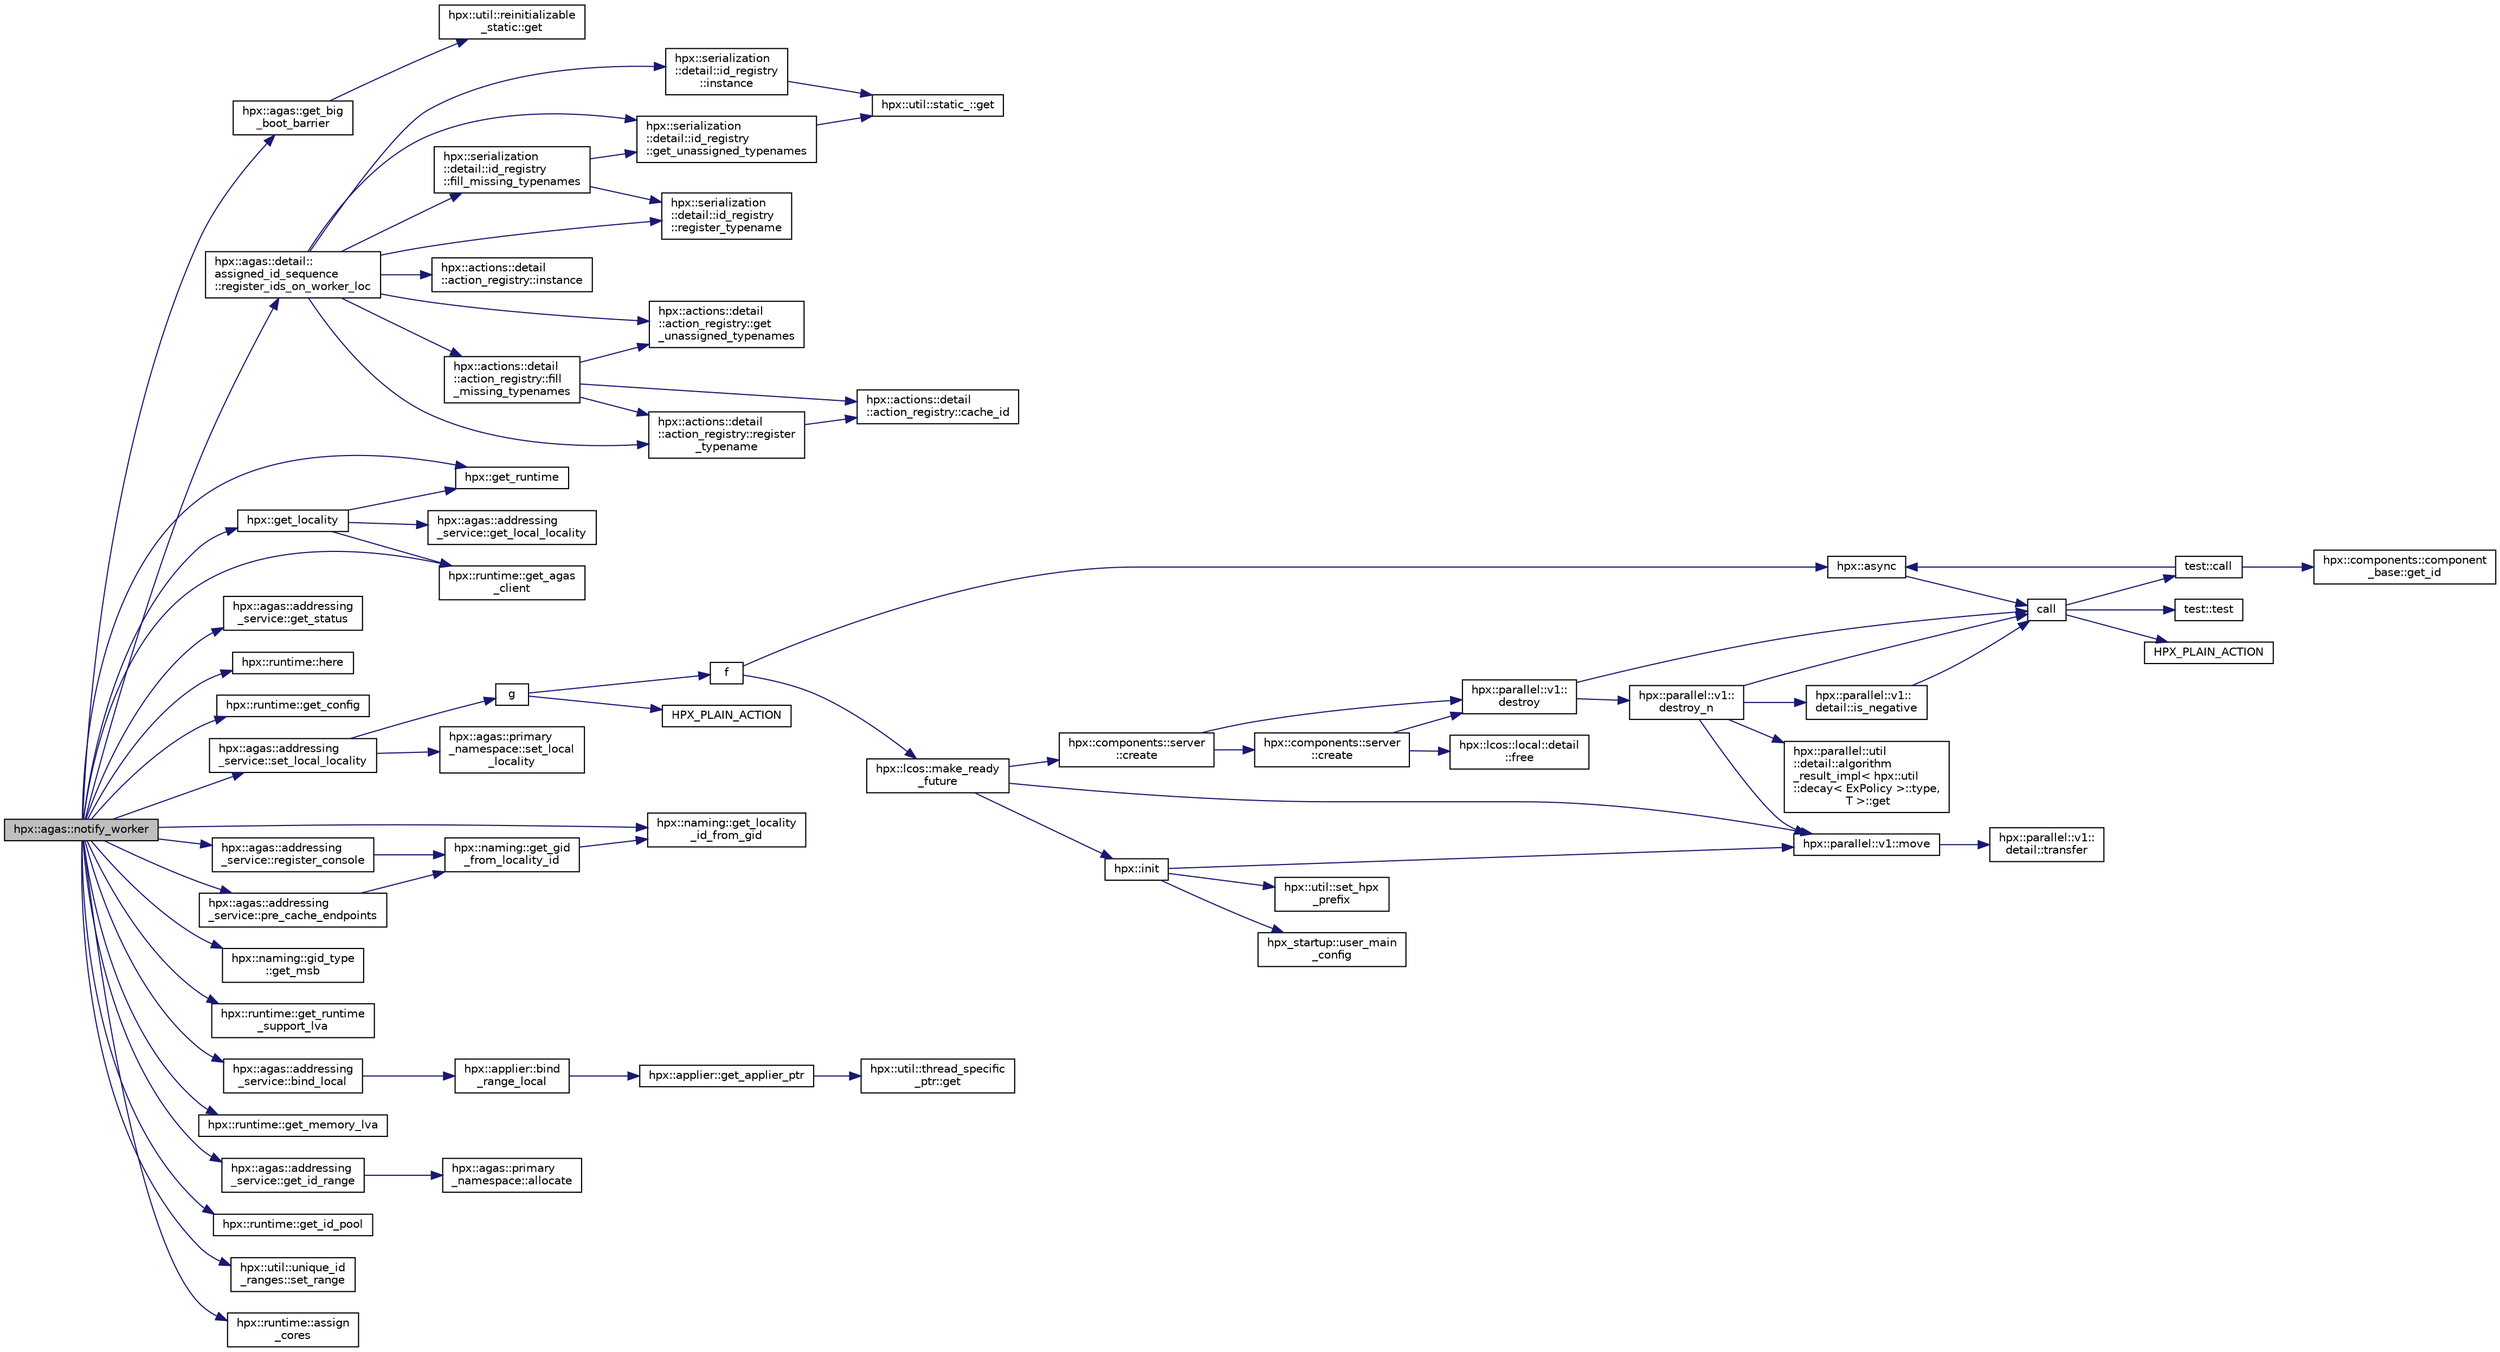 digraph "hpx::agas::notify_worker"
{
  edge [fontname="Helvetica",fontsize="10",labelfontname="Helvetica",labelfontsize="10"];
  node [fontname="Helvetica",fontsize="10",shape=record];
  rankdir="LR";
  Node3674 [label="hpx::agas::notify_worker",height=0.2,width=0.4,color="black", fillcolor="grey75", style="filled", fontcolor="black"];
  Node3674 -> Node3675 [color="midnightblue",fontsize="10",style="solid",fontname="Helvetica"];
  Node3675 [label="hpx::agas::get_big\l_boot_barrier",height=0.2,width=0.4,color="black", fillcolor="white", style="filled",URL="$dc/d54/namespacehpx_1_1agas.html#ac7518e00a56cc49c3b166be18f4b9189"];
  Node3675 -> Node3676 [color="midnightblue",fontsize="10",style="solid",fontname="Helvetica"];
  Node3676 [label="hpx::util::reinitializable\l_static::get",height=0.2,width=0.4,color="black", fillcolor="white", style="filled",URL="$d2/db7/structhpx_1_1util_1_1reinitializable__static.html#a2c616d22a193ed9d3b0b58d4203b3809"];
  Node3674 -> Node3677 [color="midnightblue",fontsize="10",style="solid",fontname="Helvetica"];
  Node3677 [label="hpx::agas::detail::\lassigned_id_sequence\l::register_ids_on_worker_loc",height=0.2,width=0.4,color="black", fillcolor="white", style="filled",URL="$dd/d18/structhpx_1_1agas_1_1detail_1_1assigned__id__sequence.html#a35eae836c4f5b4b971e74572c990c689"];
  Node3677 -> Node3678 [color="midnightblue",fontsize="10",style="solid",fontname="Helvetica"];
  Node3678 [label="hpx::serialization\l::detail::id_registry\l::instance",height=0.2,width=0.4,color="black", fillcolor="white", style="filled",URL="$dc/d9a/classhpx_1_1serialization_1_1detail_1_1id__registry.html#ab5118609f28337b2a71e7ac63399a2dc"];
  Node3678 -> Node3679 [color="midnightblue",fontsize="10",style="solid",fontname="Helvetica"];
  Node3679 [label="hpx::util::static_::get",height=0.2,width=0.4,color="black", fillcolor="white", style="filled",URL="$d3/dbb/structhpx_1_1util_1_1static__.html#a2967c633948a3bf17a3b5405ef5a8318"];
  Node3677 -> Node3680 [color="midnightblue",fontsize="10",style="solid",fontname="Helvetica"];
  Node3680 [label="hpx::serialization\l::detail::id_registry\l::get_unassigned_typenames",height=0.2,width=0.4,color="black", fillcolor="white", style="filled",URL="$dc/d9a/classhpx_1_1serialization_1_1detail_1_1id__registry.html#a667f38001517e0031e3421b1f6719baf"];
  Node3680 -> Node3679 [color="midnightblue",fontsize="10",style="solid",fontname="Helvetica"];
  Node3677 -> Node3681 [color="midnightblue",fontsize="10",style="solid",fontname="Helvetica"];
  Node3681 [label="hpx::serialization\l::detail::id_registry\l::register_typename",height=0.2,width=0.4,color="black", fillcolor="white", style="filled",URL="$dc/d9a/classhpx_1_1serialization_1_1detail_1_1id__registry.html#a3ecf46288bd104ca800605842a269fd6"];
  Node3677 -> Node3682 [color="midnightblue",fontsize="10",style="solid",fontname="Helvetica"];
  Node3682 [label="hpx::serialization\l::detail::id_registry\l::fill_missing_typenames",height=0.2,width=0.4,color="black", fillcolor="white", style="filled",URL="$dc/d9a/classhpx_1_1serialization_1_1detail_1_1id__registry.html#a80cd98a900de5a5347cf51ab710ed1be"];
  Node3682 -> Node3680 [color="midnightblue",fontsize="10",style="solid",fontname="Helvetica"];
  Node3682 -> Node3681 [color="midnightblue",fontsize="10",style="solid",fontname="Helvetica"];
  Node3677 -> Node3683 [color="midnightblue",fontsize="10",style="solid",fontname="Helvetica"];
  Node3683 [label="hpx::actions::detail\l::action_registry::instance",height=0.2,width=0.4,color="black", fillcolor="white", style="filled",URL="$d6/d07/structhpx_1_1actions_1_1detail_1_1action__registry.html#a4d8a8074f8a91fdc5a62e8067ef6472c"];
  Node3677 -> Node3684 [color="midnightblue",fontsize="10",style="solid",fontname="Helvetica"];
  Node3684 [label="hpx::actions::detail\l::action_registry::get\l_unassigned_typenames",height=0.2,width=0.4,color="black", fillcolor="white", style="filled",URL="$d6/d07/structhpx_1_1actions_1_1detail_1_1action__registry.html#a5216619c74ba5ee2d7a82626fe3f42cd"];
  Node3677 -> Node3685 [color="midnightblue",fontsize="10",style="solid",fontname="Helvetica"];
  Node3685 [label="hpx::actions::detail\l::action_registry::register\l_typename",height=0.2,width=0.4,color="black", fillcolor="white", style="filled",URL="$d6/d07/structhpx_1_1actions_1_1detail_1_1action__registry.html#a7352d14b8ad4d97a880c8ff247f0e04a"];
  Node3685 -> Node3686 [color="midnightblue",fontsize="10",style="solid",fontname="Helvetica"];
  Node3686 [label="hpx::actions::detail\l::action_registry::cache_id",height=0.2,width=0.4,color="black", fillcolor="white", style="filled",URL="$d6/d07/structhpx_1_1actions_1_1detail_1_1action__registry.html#a241539d91aa05a0cb41e6949b4f7ffb6"];
  Node3677 -> Node3687 [color="midnightblue",fontsize="10",style="solid",fontname="Helvetica"];
  Node3687 [label="hpx::actions::detail\l::action_registry::fill\l_missing_typenames",height=0.2,width=0.4,color="black", fillcolor="white", style="filled",URL="$d6/d07/structhpx_1_1actions_1_1detail_1_1action__registry.html#ad0b2659af6636d76d4b39d64eac81e3c"];
  Node3687 -> Node3684 [color="midnightblue",fontsize="10",style="solid",fontname="Helvetica"];
  Node3687 -> Node3685 [color="midnightblue",fontsize="10",style="solid",fontname="Helvetica"];
  Node3687 -> Node3686 [color="midnightblue",fontsize="10",style="solid",fontname="Helvetica"];
  Node3674 -> Node3688 [color="midnightblue",fontsize="10",style="solid",fontname="Helvetica"];
  Node3688 [label="hpx::get_runtime",height=0.2,width=0.4,color="black", fillcolor="white", style="filled",URL="$d8/d83/namespacehpx.html#aef902cc6c7dd3b9fbadf34d1e850a070"];
  Node3674 -> Node3689 [color="midnightblue",fontsize="10",style="solid",fontname="Helvetica"];
  Node3689 [label="hpx::runtime::get_agas\l_client",height=0.2,width=0.4,color="black", fillcolor="white", style="filled",URL="$d0/d7b/classhpx_1_1runtime.html#aeb5dddd30d6b9861669af8ad44d1a96a"];
  Node3674 -> Node3690 [color="midnightblue",fontsize="10",style="solid",fontname="Helvetica"];
  Node3690 [label="hpx::agas::addressing\l_service::get_status",height=0.2,width=0.4,color="black", fillcolor="white", style="filled",URL="$db/d58/structhpx_1_1agas_1_1addressing__service.html#a4d0305db2b63435b0418e4603b70533d"];
  Node3674 -> Node3691 [color="midnightblue",fontsize="10",style="solid",fontname="Helvetica"];
  Node3691 [label="hpx::runtime::here",height=0.2,width=0.4,color="black", fillcolor="white", style="filled",URL="$d0/d7b/classhpx_1_1runtime.html#abd3b8a3e8941b40ff1f4c014bbadf7a2"];
  Node3674 -> Node3692 [color="midnightblue",fontsize="10",style="solid",fontname="Helvetica"];
  Node3692 [label="hpx::runtime::get_config",height=0.2,width=0.4,color="black", fillcolor="white", style="filled",URL="$d0/d7b/classhpx_1_1runtime.html#a0bfe0241e54b1fe1dd4ec181d944de43",tooltip="access configuration information "];
  Node3674 -> Node3693 [color="midnightblue",fontsize="10",style="solid",fontname="Helvetica"];
  Node3693 [label="hpx::agas::addressing\l_service::set_local_locality",height=0.2,width=0.4,color="black", fillcolor="white", style="filled",URL="$db/d58/structhpx_1_1agas_1_1addressing__service.html#a262a9982f31caacd5c605b643f2cc081"];
  Node3693 -> Node3694 [color="midnightblue",fontsize="10",style="solid",fontname="Helvetica"];
  Node3694 [label="g",height=0.2,width=0.4,color="black", fillcolor="white", style="filled",URL="$da/d17/cxx11__noexcept_8cpp.html#a96f5ebe659f57f5faa7343c54f8ea39a"];
  Node3694 -> Node3695 [color="midnightblue",fontsize="10",style="solid",fontname="Helvetica"];
  Node3695 [label="f",height=0.2,width=0.4,color="black", fillcolor="white", style="filled",URL="$d4/d13/async__unwrap__1037_8cpp.html#a02a6b0b4f77af9f69a841dc8262b0cd0"];
  Node3695 -> Node3696 [color="midnightblue",fontsize="10",style="solid",fontname="Helvetica"];
  Node3696 [label="hpx::async",height=0.2,width=0.4,color="black", fillcolor="white", style="filled",URL="$d8/d83/namespacehpx.html#acb7d8e37b73b823956ce144f9a57eaa4"];
  Node3696 -> Node3697 [color="midnightblue",fontsize="10",style="solid",fontname="Helvetica"];
  Node3697 [label="call",height=0.2,width=0.4,color="black", fillcolor="white", style="filled",URL="$d2/d67/promise__1620_8cpp.html#a58357f0b82bc761e1d0b9091ed563a70"];
  Node3697 -> Node3698 [color="midnightblue",fontsize="10",style="solid",fontname="Helvetica"];
  Node3698 [label="test::test",height=0.2,width=0.4,color="black", fillcolor="white", style="filled",URL="$d8/d89/structtest.html#ab42d5ece712d716b04cb3f686f297a26"];
  Node3697 -> Node3699 [color="midnightblue",fontsize="10",style="solid",fontname="Helvetica"];
  Node3699 [label="HPX_PLAIN_ACTION",height=0.2,width=0.4,color="black", fillcolor="white", style="filled",URL="$d2/d67/promise__1620_8cpp.html#ab96aab827a4b1fcaf66cfe0ba83fef23"];
  Node3697 -> Node3700 [color="midnightblue",fontsize="10",style="solid",fontname="Helvetica"];
  Node3700 [label="test::call",height=0.2,width=0.4,color="black", fillcolor="white", style="filled",URL="$d8/d89/structtest.html#aeb29e7ed6518b9426ccf1344c52620ae"];
  Node3700 -> Node3696 [color="midnightblue",fontsize="10",style="solid",fontname="Helvetica"];
  Node3700 -> Node3701 [color="midnightblue",fontsize="10",style="solid",fontname="Helvetica"];
  Node3701 [label="hpx::components::component\l_base::get_id",height=0.2,width=0.4,color="black", fillcolor="white", style="filled",URL="$d2/de6/classhpx_1_1components_1_1component__base.html#a4c8fd93514039bdf01c48d66d82b19cd"];
  Node3695 -> Node3702 [color="midnightblue",fontsize="10",style="solid",fontname="Helvetica"];
  Node3702 [label="hpx::lcos::make_ready\l_future",height=0.2,width=0.4,color="black", fillcolor="white", style="filled",URL="$d2/dc9/namespacehpx_1_1lcos.html#a42997564ddfde91d475b8a2cea8f53e4"];
  Node3702 -> Node3703 [color="midnightblue",fontsize="10",style="solid",fontname="Helvetica"];
  Node3703 [label="hpx::init",height=0.2,width=0.4,color="black", fillcolor="white", style="filled",URL="$d8/d83/namespacehpx.html#a3c694ea960b47c56b33351ba16e3d76b",tooltip="Main entry point for launching the HPX runtime system. "];
  Node3703 -> Node3704 [color="midnightblue",fontsize="10",style="solid",fontname="Helvetica"];
  Node3704 [label="hpx::util::set_hpx\l_prefix",height=0.2,width=0.4,color="black", fillcolor="white", style="filled",URL="$df/dad/namespacehpx_1_1util.html#ae40a23c1ba0a48d9304dcf717a95793e"];
  Node3703 -> Node3705 [color="midnightblue",fontsize="10",style="solid",fontname="Helvetica"];
  Node3705 [label="hpx_startup::user_main\l_config",height=0.2,width=0.4,color="black", fillcolor="white", style="filled",URL="$d3/dd2/namespacehpx__startup.html#aaac571d88bd3912a4225a23eb3261637"];
  Node3703 -> Node3706 [color="midnightblue",fontsize="10",style="solid",fontname="Helvetica"];
  Node3706 [label="hpx::parallel::v1::move",height=0.2,width=0.4,color="black", fillcolor="white", style="filled",URL="$db/db9/namespacehpx_1_1parallel_1_1v1.html#aa7c4ede081ce786c9d1eb1adff495cfc"];
  Node3706 -> Node3707 [color="midnightblue",fontsize="10",style="solid",fontname="Helvetica"];
  Node3707 [label="hpx::parallel::v1::\ldetail::transfer",height=0.2,width=0.4,color="black", fillcolor="white", style="filled",URL="$d2/ddd/namespacehpx_1_1parallel_1_1v1_1_1detail.html#ab1b56a05e1885ca7cc7ffa1804dd2f3c"];
  Node3702 -> Node3708 [color="midnightblue",fontsize="10",style="solid",fontname="Helvetica"];
  Node3708 [label="hpx::components::server\l::create",height=0.2,width=0.4,color="black", fillcolor="white", style="filled",URL="$d2/da2/namespacehpx_1_1components_1_1server.html#ac776c89f3d68ceb910e8cee9fa937ab4",tooltip="Create arrays of components using their default constructor. "];
  Node3708 -> Node3709 [color="midnightblue",fontsize="10",style="solid",fontname="Helvetica"];
  Node3709 [label="hpx::components::server\l::create",height=0.2,width=0.4,color="black", fillcolor="white", style="filled",URL="$d2/da2/namespacehpx_1_1components_1_1server.html#a77d26de181c97b444565e230577981bd"];
  Node3709 -> Node3710 [color="midnightblue",fontsize="10",style="solid",fontname="Helvetica"];
  Node3710 [label="hpx::lcos::local::detail\l::free",height=0.2,width=0.4,color="black", fillcolor="white", style="filled",URL="$d4/dcb/namespacehpx_1_1lcos_1_1local_1_1detail.html#a55a940f019734e9bb045dc123cd80e48"];
  Node3709 -> Node3711 [color="midnightblue",fontsize="10",style="solid",fontname="Helvetica"];
  Node3711 [label="hpx::parallel::v1::\ldestroy",height=0.2,width=0.4,color="black", fillcolor="white", style="filled",URL="$db/db9/namespacehpx_1_1parallel_1_1v1.html#acf303558375048e8a7cc9a2c2e09477f"];
  Node3711 -> Node3697 [color="midnightblue",fontsize="10",style="solid",fontname="Helvetica"];
  Node3711 -> Node3712 [color="midnightblue",fontsize="10",style="solid",fontname="Helvetica"];
  Node3712 [label="hpx::parallel::v1::\ldestroy_n",height=0.2,width=0.4,color="black", fillcolor="white", style="filled",URL="$db/db9/namespacehpx_1_1parallel_1_1v1.html#a71d0691132a300690163f5636bcd5bd3"];
  Node3712 -> Node3713 [color="midnightblue",fontsize="10",style="solid",fontname="Helvetica"];
  Node3713 [label="hpx::parallel::v1::\ldetail::is_negative",height=0.2,width=0.4,color="black", fillcolor="white", style="filled",URL="$d2/ddd/namespacehpx_1_1parallel_1_1v1_1_1detail.html#adf2e40fc4b20ad0fd442ee3118a4d527"];
  Node3713 -> Node3697 [color="midnightblue",fontsize="10",style="solid",fontname="Helvetica"];
  Node3712 -> Node3714 [color="midnightblue",fontsize="10",style="solid",fontname="Helvetica"];
  Node3714 [label="hpx::parallel::util\l::detail::algorithm\l_result_impl\< hpx::util\l::decay\< ExPolicy \>::type,\l T \>::get",height=0.2,width=0.4,color="black", fillcolor="white", style="filled",URL="$d2/d42/structhpx_1_1parallel_1_1util_1_1detail_1_1algorithm__result__impl.html#ab5b051e8ec74eff5e0e62fd63f5d377e"];
  Node3712 -> Node3706 [color="midnightblue",fontsize="10",style="solid",fontname="Helvetica"];
  Node3712 -> Node3697 [color="midnightblue",fontsize="10",style="solid",fontname="Helvetica"];
  Node3708 -> Node3711 [color="midnightblue",fontsize="10",style="solid",fontname="Helvetica"];
  Node3702 -> Node3706 [color="midnightblue",fontsize="10",style="solid",fontname="Helvetica"];
  Node3694 -> Node3715 [color="midnightblue",fontsize="10",style="solid",fontname="Helvetica"];
  Node3715 [label="HPX_PLAIN_ACTION",height=0.2,width=0.4,color="black", fillcolor="white", style="filled",URL="$d4/d13/async__unwrap__1037_8cpp.html#ab5991a65409f0229f564e4935bd7b979"];
  Node3693 -> Node3716 [color="midnightblue",fontsize="10",style="solid",fontname="Helvetica"];
  Node3716 [label="hpx::agas::primary\l_namespace::set_local\l_locality",height=0.2,width=0.4,color="black", fillcolor="white", style="filled",URL="$d1/d43/structhpx_1_1agas_1_1primary__namespace.html#aef9509edfa957ff39e62a2963e7307a9"];
  Node3674 -> Node3717 [color="midnightblue",fontsize="10",style="solid",fontname="Helvetica"];
  Node3717 [label="hpx::agas::addressing\l_service::register_console",height=0.2,width=0.4,color="black", fillcolor="white", style="filled",URL="$db/d58/structhpx_1_1agas_1_1addressing__service.html#a8455683e8a8e2072cdfcf03a77e08638"];
  Node3717 -> Node3718 [color="midnightblue",fontsize="10",style="solid",fontname="Helvetica"];
  Node3718 [label="hpx::naming::get_gid\l_from_locality_id",height=0.2,width=0.4,color="black", fillcolor="white", style="filled",URL="$d4/dc9/namespacehpx_1_1naming.html#ae50a3ecdb5854b6a25a556ebc9830541"];
  Node3718 -> Node3719 [color="midnightblue",fontsize="10",style="solid",fontname="Helvetica"];
  Node3719 [label="hpx::naming::get_locality\l_id_from_gid",height=0.2,width=0.4,color="black", fillcolor="white", style="filled",URL="$d4/dc9/namespacehpx_1_1naming.html#a7fd43037784560bd04fda9b49e33529f"];
  Node3674 -> Node3719 [color="midnightblue",fontsize="10",style="solid",fontname="Helvetica"];
  Node3674 -> Node3720 [color="midnightblue",fontsize="10",style="solid",fontname="Helvetica"];
  Node3720 [label="hpx::get_locality",height=0.2,width=0.4,color="black", fillcolor="white", style="filled",URL="$d8/d83/namespacehpx.html#aa16b81ab9efec229b7b8810b1ec57dd5",tooltip="The function get_locality returns a reference to the locality prefix. "];
  Node3720 -> Node3688 [color="midnightblue",fontsize="10",style="solid",fontname="Helvetica"];
  Node3720 -> Node3689 [color="midnightblue",fontsize="10",style="solid",fontname="Helvetica"];
  Node3720 -> Node3721 [color="midnightblue",fontsize="10",style="solid",fontname="Helvetica"];
  Node3721 [label="hpx::agas::addressing\l_service::get_local_locality",height=0.2,width=0.4,color="black", fillcolor="white", style="filled",URL="$db/d58/structhpx_1_1agas_1_1addressing__service.html#ab52c19a37c2a7a006c6c15f90ad0539c"];
  Node3674 -> Node3722 [color="midnightblue",fontsize="10",style="solid",fontname="Helvetica"];
  Node3722 [label="hpx::naming::gid_type\l::get_msb",height=0.2,width=0.4,color="black", fillcolor="white", style="filled",URL="$d3/d67/structhpx_1_1naming_1_1gid__type.html#a31d0fb49a563fb184fecaabdced4dcd9"];
  Node3674 -> Node3723 [color="midnightblue",fontsize="10",style="solid",fontname="Helvetica"];
  Node3723 [label="hpx::runtime::get_runtime\l_support_lva",height=0.2,width=0.4,color="black", fillcolor="white", style="filled",URL="$d0/d7b/classhpx_1_1runtime.html#aa284ae9894186555459b37cef96ab1f2"];
  Node3674 -> Node3724 [color="midnightblue",fontsize="10",style="solid",fontname="Helvetica"];
  Node3724 [label="hpx::agas::addressing\l_service::bind_local",height=0.2,width=0.4,color="black", fillcolor="white", style="filled",URL="$db/d58/structhpx_1_1agas_1_1addressing__service.html#ad82495b233f8d4dab97315020d4941fd",tooltip="Bind a global address to a local address. "];
  Node3724 -> Node3725 [color="midnightblue",fontsize="10",style="solid",fontname="Helvetica"];
  Node3725 [label="hpx::applier::bind\l_range_local",height=0.2,width=0.4,color="black", fillcolor="white", style="filled",URL="$d8/dcb/namespacehpx_1_1applier.html#a65b30e90067adab7066951084f779cf2"];
  Node3725 -> Node3726 [color="midnightblue",fontsize="10",style="solid",fontname="Helvetica"];
  Node3726 [label="hpx::applier::get_applier_ptr",height=0.2,width=0.4,color="black", fillcolor="white", style="filled",URL="$d8/dcb/namespacehpx_1_1applier.html#a617483cf2b77ad3a0aa428ade7b35299"];
  Node3726 -> Node3727 [color="midnightblue",fontsize="10",style="solid",fontname="Helvetica"];
  Node3727 [label="hpx::util::thread_specific\l_ptr::get",height=0.2,width=0.4,color="black", fillcolor="white", style="filled",URL="$d4/d4c/structhpx_1_1util_1_1thread__specific__ptr.html#a3b27d8520710478aa41d1f74206bdba9"];
  Node3674 -> Node3728 [color="midnightblue",fontsize="10",style="solid",fontname="Helvetica"];
  Node3728 [label="hpx::runtime::get_memory_lva",height=0.2,width=0.4,color="black", fillcolor="white", style="filled",URL="$d0/d7b/classhpx_1_1runtime.html#ad28919de34607ad439ac449937f36c07"];
  Node3674 -> Node3729 [color="midnightblue",fontsize="10",style="solid",fontname="Helvetica"];
  Node3729 [label="hpx::agas::addressing\l_service::get_id_range",height=0.2,width=0.4,color="black", fillcolor="white", style="filled",URL="$db/d58/structhpx_1_1agas_1_1addressing__service.html#a27b89e96c9cc33313aefa315411e07c8",tooltip="Get unique range of freely assignable global ids. "];
  Node3729 -> Node3730 [color="midnightblue",fontsize="10",style="solid",fontname="Helvetica"];
  Node3730 [label="hpx::agas::primary\l_namespace::allocate",height=0.2,width=0.4,color="black", fillcolor="white", style="filled",URL="$d1/d43/structhpx_1_1agas_1_1primary__namespace.html#a3e30fba2b5a19bc4f8518d11bf2a351e"];
  Node3674 -> Node3731 [color="midnightblue",fontsize="10",style="solid",fontname="Helvetica"];
  Node3731 [label="hpx::runtime::get_id_pool",height=0.2,width=0.4,color="black", fillcolor="white", style="filled",URL="$d0/d7b/classhpx_1_1runtime.html#a26efb2a9552084273060c30cb7ff6a9d"];
  Node3674 -> Node3732 [color="midnightblue",fontsize="10",style="solid",fontname="Helvetica"];
  Node3732 [label="hpx::util::unique_id\l_ranges::set_range",height=0.2,width=0.4,color="black", fillcolor="white", style="filled",URL="$d7/d25/classhpx_1_1util_1_1unique__id__ranges.html#aaf3cf81697c9fd7df5387761d527b425"];
  Node3674 -> Node3733 [color="midnightblue",fontsize="10",style="solid",fontname="Helvetica"];
  Node3733 [label="hpx::runtime::assign\l_cores",height=0.2,width=0.4,color="black", fillcolor="white", style="filled",URL="$d0/d7b/classhpx_1_1runtime.html#ad18888b79a4c00c211acb866abf8c750"];
  Node3674 -> Node3734 [color="midnightblue",fontsize="10",style="solid",fontname="Helvetica"];
  Node3734 [label="hpx::agas::addressing\l_service::pre_cache_endpoints",height=0.2,width=0.4,color="black", fillcolor="white", style="filled",URL="$db/d58/structhpx_1_1agas_1_1addressing__service.html#a9384e7f70c49705ea11e55718c144ee4"];
  Node3734 -> Node3718 [color="midnightblue",fontsize="10",style="solid",fontname="Helvetica"];
}
